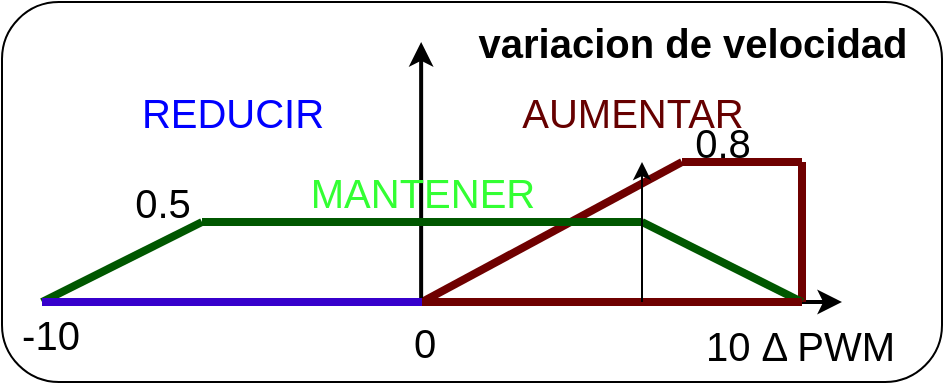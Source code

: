 <mxfile>
    <diagram id="qsUgLrtl7JJ4zSV2piEy" name="Page-1">
        <mxGraphModel dx="677" dy="345" grid="1" gridSize="10" guides="1" tooltips="1" connect="1" arrows="1" fold="1" page="1" pageScale="1" pageWidth="1169" pageHeight="827" math="0" shadow="0">
            <root>
                <mxCell id="0"/>
                <mxCell id="1" parent="0"/>
                <mxCell id="2" value="" style="rounded=1;whiteSpace=wrap;html=1;fillColor=none;strokeColor=#000000;" parent="1" vertex="1">
                    <mxGeometry x="30" y="230" width="470" height="190" as="geometry"/>
                </mxCell>
                <mxCell id="3" value="" style="endArrow=classic;html=1;startArrow=none;startFill=0;endFill=1;strokeWidth=2;fontColor=#000000;strokeColor=#000000;" parent="1" edge="1">
                    <mxGeometry width="50" height="50" relative="1" as="geometry">
                        <mxPoint x="50" y="380" as="sourcePoint"/>
                        <mxPoint x="450" y="380" as="targetPoint"/>
                    </mxGeometry>
                </mxCell>
                <mxCell id="4" value="0" style="edgeLabel;html=1;align=center;verticalAlign=middle;resizable=0;points=[];fontColor=#000000;fontSize=20;labelBackgroundColor=none;" parent="3" vertex="1" connectable="0">
                    <mxGeometry x="-0.535" y="1" relative="1" as="geometry">
                        <mxPoint x="98" y="21" as="offset"/>
                    </mxGeometry>
                </mxCell>
                <mxCell id="5" value="10 Δ PWM" style="edgeLabel;align=center;verticalAlign=middle;resizable=0;points=[];fontColor=#000000;fontSize=20;labelBackgroundColor=none;" parent="3" vertex="1" connectable="0">
                    <mxGeometry x="0.895" y="3" relative="1" as="geometry">
                        <mxPoint y="23" as="offset"/>
                    </mxGeometry>
                </mxCell>
                <mxCell id="6" value="" style="endArrow=none;html=1;fillColor=#008a00;strokeColor=#005700;strokeWidth=4;" parent="1" edge="1">
                    <mxGeometry width="50" height="50" relative="1" as="geometry">
                        <mxPoint x="50" y="380" as="sourcePoint"/>
                        <mxPoint x="130" y="340" as="targetPoint"/>
                    </mxGeometry>
                </mxCell>
                <mxCell id="7" value="" style="endArrow=none;html=1;fillColor=#a20025;strokeColor=#6F0000;strokeWidth=4;" parent="1" edge="1">
                    <mxGeometry width="50" height="50" relative="1" as="geometry">
                        <mxPoint x="240" y="380" as="sourcePoint"/>
                        <mxPoint x="370" y="310" as="targetPoint"/>
                    </mxGeometry>
                </mxCell>
                <mxCell id="8" value="" style="endArrow=none;html=1;fillColor=#a20025;strokeColor=#6F0000;strokeWidth=4;" parent="1" edge="1">
                    <mxGeometry width="50" height="50" relative="1" as="geometry">
                        <mxPoint x="430" y="380" as="sourcePoint"/>
                        <mxPoint x="430" y="310" as="targetPoint"/>
                    </mxGeometry>
                </mxCell>
                <mxCell id="9" value="" style="endArrow=classic;html=1;startArrow=none;startFill=0;endFill=1;strokeWidth=2;fontColor=#000000;strokeColor=#000000;" parent="1" edge="1">
                    <mxGeometry width="50" height="50" relative="1" as="geometry">
                        <mxPoint x="239.57" y="380" as="sourcePoint"/>
                        <mxPoint x="239.57" y="250" as="targetPoint"/>
                    </mxGeometry>
                </mxCell>
                <mxCell id="11" value="MANTENER" style="text;html=1;align=center;verticalAlign=middle;resizable=0;points=[];autosize=1;strokeColor=none;fillColor=none;fontColor=#33FF33;fontSize=20;" parent="1" vertex="1">
                    <mxGeometry x="175" y="310" width="130" height="30" as="geometry"/>
                </mxCell>
                <mxCell id="12" value="REDUCIR" style="text;html=1;align=center;verticalAlign=middle;resizable=0;points=[];autosize=1;fontColor=#0000FF;fontSize=20;" parent="1" vertex="1">
                    <mxGeometry x="90" y="270" width="110" height="30" as="geometry"/>
                </mxCell>
                <mxCell id="13" value="" style="endArrow=none;html=1;fillColor=#008a00;strokeColor=#005700;strokeWidth=4;" parent="1" edge="1">
                    <mxGeometry width="50" height="50" relative="1" as="geometry">
                        <mxPoint x="350" y="340" as="sourcePoint"/>
                        <mxPoint x="430" y="380" as="targetPoint"/>
                    </mxGeometry>
                </mxCell>
                <mxCell id="14" value="AUMENTAR" style="text;html=1;align=center;verticalAlign=middle;resizable=0;points=[];autosize=1;fontColor=#660000;fontSize=20;" parent="1" vertex="1">
                    <mxGeometry x="280" y="270" width="130" height="30" as="geometry"/>
                </mxCell>
                <mxCell id="15" value="-10" style="edgeLabel;html=1;align=center;verticalAlign=middle;resizable=0;points=[];fontColor=#000000;fontSize=20;labelBackgroundColor=none;" parent="1" vertex="1" connectable="0">
                    <mxGeometry x="60" y="400.0" as="geometry">
                        <mxPoint x="-6" y="-4" as="offset"/>
                    </mxGeometry>
                </mxCell>
                <mxCell id="17" value="&lt;font style=&quot;font-size: 20px&quot;&gt;variacion de velocidad&lt;/font&gt;" style="text;strokeColor=none;fillColor=none;html=1;fontSize=24;fontStyle=1;verticalAlign=middle;align=center;fontColor=#000000;" parent="1" vertex="1">
                    <mxGeometry x="260" y="230" width="230" height="40" as="geometry"/>
                </mxCell>
                <mxCell id="21" value="" style="group" parent="1" vertex="1" connectable="0">
                    <mxGeometry x="50" y="330" width="190.769" height="50" as="geometry"/>
                </mxCell>
                <mxCell id="19" value="" style="endArrow=none;html=1;fontColor=#33FF33;strokeWidth=4;fillColor=#3333FF;strokeColor=#3700CC;" parent="21" edge="1">
                    <mxGeometry width="50" height="50" relative="1" as="geometry">
                        <mxPoint x="2.842e-14" y="50" as="sourcePoint"/>
                        <mxPoint x="190.769" y="50" as="targetPoint"/>
                    </mxGeometry>
                </mxCell>
                <mxCell id="32" value="&lt;font style=&quot;font-size: 20px&quot; color=&quot;#000000&quot;&gt;0.5&lt;/font&gt;" style="text;html=1;align=center;verticalAlign=middle;resizable=0;points=[];autosize=1;strokeColor=none;fillColor=none;" parent="21" vertex="1">
                    <mxGeometry x="40" y="-10" width="40" height="20" as="geometry"/>
                </mxCell>
                <mxCell id="25" value="" style="endArrow=none;html=1;fillColor=#008a00;strokeColor=#005700;strokeWidth=4;" parent="1" edge="1">
                    <mxGeometry width="50" height="50" relative="1" as="geometry">
                        <mxPoint x="130" y="340" as="sourcePoint"/>
                        <mxPoint x="350" y="340" as="targetPoint"/>
                    </mxGeometry>
                </mxCell>
                <mxCell id="26" value="" style="endArrow=none;html=1;fillColor=#a20025;strokeColor=#6F0000;strokeWidth=4;" parent="1" edge="1">
                    <mxGeometry width="50" height="50" relative="1" as="geometry">
                        <mxPoint x="240" y="380" as="sourcePoint"/>
                        <mxPoint x="430" y="380" as="targetPoint"/>
                    </mxGeometry>
                </mxCell>
                <mxCell id="27" value="" style="endArrow=none;html=1;fillColor=#a20025;strokeColor=#6F0000;strokeWidth=4;" parent="1" edge="1">
                    <mxGeometry width="50" height="50" relative="1" as="geometry">
                        <mxPoint x="370" y="310" as="sourcePoint"/>
                        <mxPoint x="430" y="310" as="targetPoint"/>
                    </mxGeometry>
                </mxCell>
                <mxCell id="29" value="" style="endArrow=classic;html=1;fillColor=#3333FF;strokeColor=#000000;" parent="1" edge="1">
                    <mxGeometry width="50" height="50" relative="1" as="geometry">
                        <mxPoint x="350" y="380" as="sourcePoint"/>
                        <mxPoint x="350" y="310" as="targetPoint"/>
                    </mxGeometry>
                </mxCell>
                <mxCell id="33" value="&lt;font style=&quot;font-size: 20px&quot; color=&quot;#000000&quot;&gt;0.8&lt;/font&gt;" style="text;html=1;align=center;verticalAlign=middle;resizable=0;points=[];autosize=1;strokeColor=none;fillColor=none;" parent="1" vertex="1">
                    <mxGeometry x="370" y="290" width="40" height="20" as="geometry"/>
                </mxCell>
            </root>
        </mxGraphModel>
    </diagram>
</mxfile>